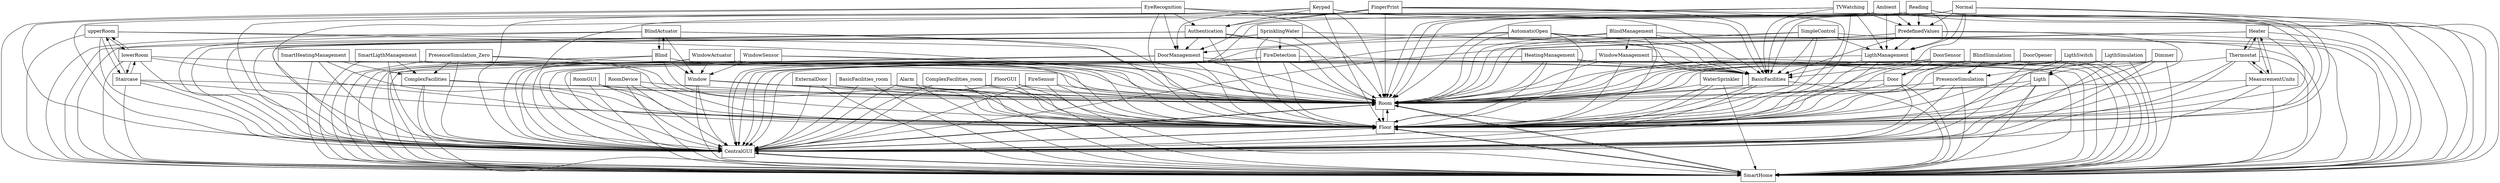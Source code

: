 digraph{
graph [rankdir=TB];
node [shape=box];
edge [arrowhead=normal];
0[label="BlindManagement",]
1[label="PresenceSimulation_Zero",]
2[label="BlindActuator",]
3[label="upperRoom",]
4[label="FireDetection",]
5[label="DoorOpener",]
6[label="Authentication",]
7[label="EyeRecognition",]
8[label="LigthSimulation",]
9[label="Room",]
10[label="DoorManagement",]
11[label="FloorGUI",]
12[label="LigthManagement",]
13[label="SimpleControl",]
14[label="FireSensor",]
15[label="Ligth",]
16[label="Window",]
17[label="WaterSprinkler",]
18[label="SmartHeatingManagement",]
19[label="SmartLigthManagement",]
20[label="WindowActuator",]
21[label="BasicFacilities_room",]
22[label="Floor",]
23[label="WindowManagement",]
24[label="Door",]
25[label="Heater",]
26[label="lowerRoom",]
27[label="Thermostat",]
28[label="PredefinedValues",]
29[label="Reading",]
30[label="LigthSwitch",]
31[label="PresenceSimulation",]
32[label="RoomGUI",]
33[label="SprinklingWater",]
34[label="AutomaticOpen",]
35[label="SmartHome",]
36[label="RoomDevice",]
37[label="MeasurementUnits",]
38[label="Normal",]
39[label="ComplexFacilities",]
40[label="BlindSimulation",]
41[label="Staircase",]
42[label="Dimmer",]
43[label="Blind",]
44[label="HeatingManagement",]
45[label="ExternalDoor",]
46[label="TVWatching",]
47[label="Alarm",]
48[label="ComplexFacilities_room",]
49[label="CentralGUI",]
50[label="Ambient",]
51[label="Keypad",]
52[label="FingerPrint",]
53[label="DoorSensor",]
54[label="BasicFacilities",]
55[label="WindowSensor",]
0->9[label="",]
0->22[label="",]
0->23[label="",]
0->35[label="",]
0->49[label="",]
0->54[label="",]
1->9[label="",]
1->22[label="",]
1->35[label="",]
1->39[label="",]
1->49[label="",]
2->9[label="",]
2->16[label="",]
2->22[label="",]
2->35[label="",]
2->43[label="",]
2->49[label="",]
3->9[label="",]
3->22[label="",]
3->26[label="",]
3->35[label="",]
3->41[label="",]
3->49[label="",]
4->9[label="",]
4->22[label="",]
4->35[label="",]
4->49[label="",]
4->54[label="",]
5->9[label="",]
5->22[label="",]
5->24[label="",]
5->35[label="",]
5->49[label="",]
6->9[label="",]
6->10[label="",]
6->22[label="",]
6->35[label="",]
6->49[label="",]
6->54[label="",]
7->6[label="",]
7->9[label="",]
7->10[label="",]
7->22[label="",]
7->35[label="",]
7->49[label="",]
7->54[label="",]
8->9[label="",]
8->22[label="",]
8->31[label="",]
8->35[label="",]
8->49[label="",]
9->22[label="",]
9->35[label="",]
9->49[label="",]
10->9[label="",]
10->22[label="",]
10->35[label="",]
10->49[label="",]
10->54[label="",]
11->9[label="",]
11->22[label="",]
11->35[label="",]
11->49[label="",]
12->9[label="",]
12->22[label="",]
12->35[label="",]
12->49[label="",]
12->54[label="",]
13->9[label="",]
13->12[label="",]
13->22[label="",]
13->35[label="",]
13->49[label="",]
13->54[label="",]
14->9[label="",]
14->22[label="",]
14->35[label="",]
14->49[label="",]
15->9[label="",]
15->22[label="",]
15->35[label="",]
15->49[label="",]
16->9[label="",]
16->22[label="",]
16->35[label="",]
16->49[label="",]
17->9[label="",]
17->22[label="",]
17->35[label="",]
17->49[label="",]
18->9[label="",]
18->22[label="",]
18->35[label="",]
18->39[label="",]
18->49[label="",]
19->9[label="",]
19->22[label="",]
19->35[label="",]
19->39[label="",]
19->49[label="",]
20->9[label="",]
20->16[label="",]
20->22[label="",]
20->35[label="",]
20->49[label="",]
21->9[label="",]
21->22[label="",]
21->35[label="",]
21->49[label="",]
22->9[label="",]
22->35[label="",]
22->49[label="",]
23->9[label="",]
23->22[label="",]
23->35[label="",]
23->49[label="",]
23->54[label="",]
24->9[label="",]
24->22[label="",]
24->35[label="",]
24->49[label="",]
25->9[label="",]
25->22[label="",]
25->27[label="",]
25->35[label="",]
25->37[label="",]
25->49[label="",]
26->3[label="",]
26->9[label="",]
26->22[label="",]
26->35[label="",]
26->41[label="",]
26->49[label="",]
27->9[label="",]
27->22[label="",]
27->25[label="",]
27->35[label="",]
27->37[label="",]
27->49[label="",]
28->9[label="",]
28->12[label="",]
28->22[label="",]
28->35[label="",]
28->49[label="",]
28->54[label="",]
29->9[label="",]
29->12[label="",]
29->22[label="",]
29->28[label="",]
29->35[label="",]
29->49[label="",]
29->54[label="",]
30->9[label="",]
30->15[label="",]
30->22[label="",]
30->35[label="",]
30->49[label="",]
31->9[label="",]
31->22[label="",]
31->35[label="",]
31->49[label="",]
32->9[label="",]
32->22[label="",]
32->35[label="",]
32->49[label="",]
33->4[label="",]
33->9[label="",]
33->22[label="",]
33->35[label="",]
33->49[label="",]
33->54[label="",]
34->9[label="",]
34->10[label="",]
34->22[label="",]
34->35[label="",]
34->49[label="",]
34->54[label="",]
35->9[label="",]
35->22[label="",]
35->49[label="",]
36->9[label="",]
36->22[label="",]
36->35[label="",]
36->49[label="",]
37->9[label="",]
37->22[label="",]
37->25[label="",]
37->27[label="",]
37->35[label="",]
37->49[label="",]
38->9[label="",]
38->12[label="",]
38->22[label="",]
38->28[label="",]
38->35[label="",]
38->49[label="",]
38->54[label="",]
39->9[label="",]
39->22[label="",]
39->35[label="",]
39->49[label="",]
40->9[label="",]
40->22[label="",]
40->31[label="",]
40->35[label="",]
40->49[label="",]
41->3[label="",]
41->9[label="",]
41->22[label="",]
41->26[label="",]
41->35[label="",]
41->49[label="",]
42->9[label="",]
42->15[label="",]
42->22[label="",]
42->35[label="",]
42->49[label="",]
43->2[label="",]
43->9[label="",]
43->16[label="",]
43->22[label="",]
43->35[label="",]
43->49[label="",]
44->9[label="",]
44->22[label="",]
44->35[label="",]
44->49[label="",]
44->54[label="",]
45->9[label="",]
45->22[label="",]
45->35[label="",]
45->49[label="",]
46->9[label="",]
46->12[label="",]
46->22[label="",]
46->28[label="",]
46->35[label="",]
46->49[label="",]
46->54[label="",]
47->9[label="",]
47->22[label="",]
47->35[label="",]
47->49[label="",]
48->9[label="",]
48->22[label="",]
48->35[label="",]
48->49[label="",]
49->9[label="",]
49->22[label="",]
49->35[label="",]
50->9[label="",]
50->12[label="",]
50->22[label="",]
50->28[label="",]
50->35[label="",]
50->49[label="",]
50->54[label="",]
51->6[label="",]
51->9[label="",]
51->10[label="",]
51->22[label="",]
51->35[label="",]
51->49[label="",]
51->54[label="",]
52->6[label="",]
52->9[label="",]
52->10[label="",]
52->22[label="",]
52->35[label="",]
52->49[label="",]
52->54[label="",]
53->9[label="",]
53->22[label="",]
53->24[label="",]
53->35[label="",]
53->49[label="",]
54->9[label="",]
54->22[label="",]
54->35[label="",]
54->49[label="",]
55->9[label="",]
55->16[label="",]
55->22[label="",]
55->35[label="",]
55->49[label="",]
}
